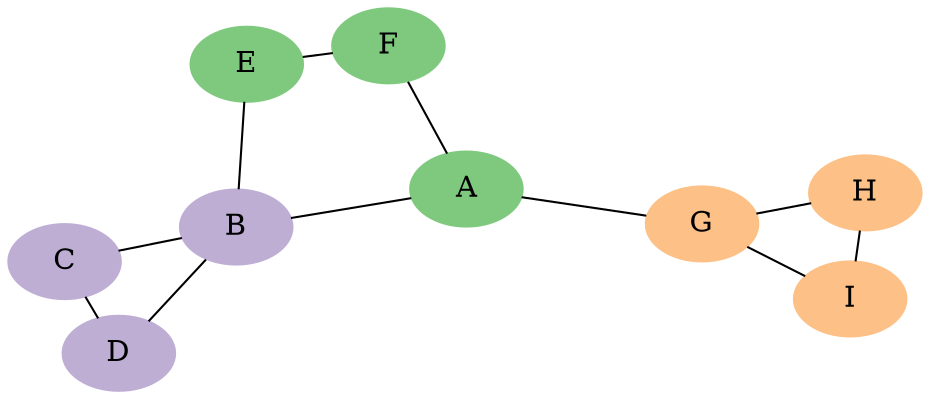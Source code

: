 graph G {
layout=sfdp; overlap=prism; overlap_scaling=-5
node[colorscheme=accent4, style=filled]
"A"[color= "1"]
"B"[color= "2"]
"C"[color= "2"]
"D"[color= "2"]
"E"[color= "1"]
"F"[color= "1"]
"G"[color= "3"]
"H"[color= "3"]
"I"[color= "3"]
"A" -- "B"
"A" -- "F"
"A" -- "G"
"B" -- "C"
"B" -- "D"
"B" -- "E"
"C" -- "D"
"E" -- "F"
"G" -- "I"
"G" -- "H"
"H" -- "I"
}
